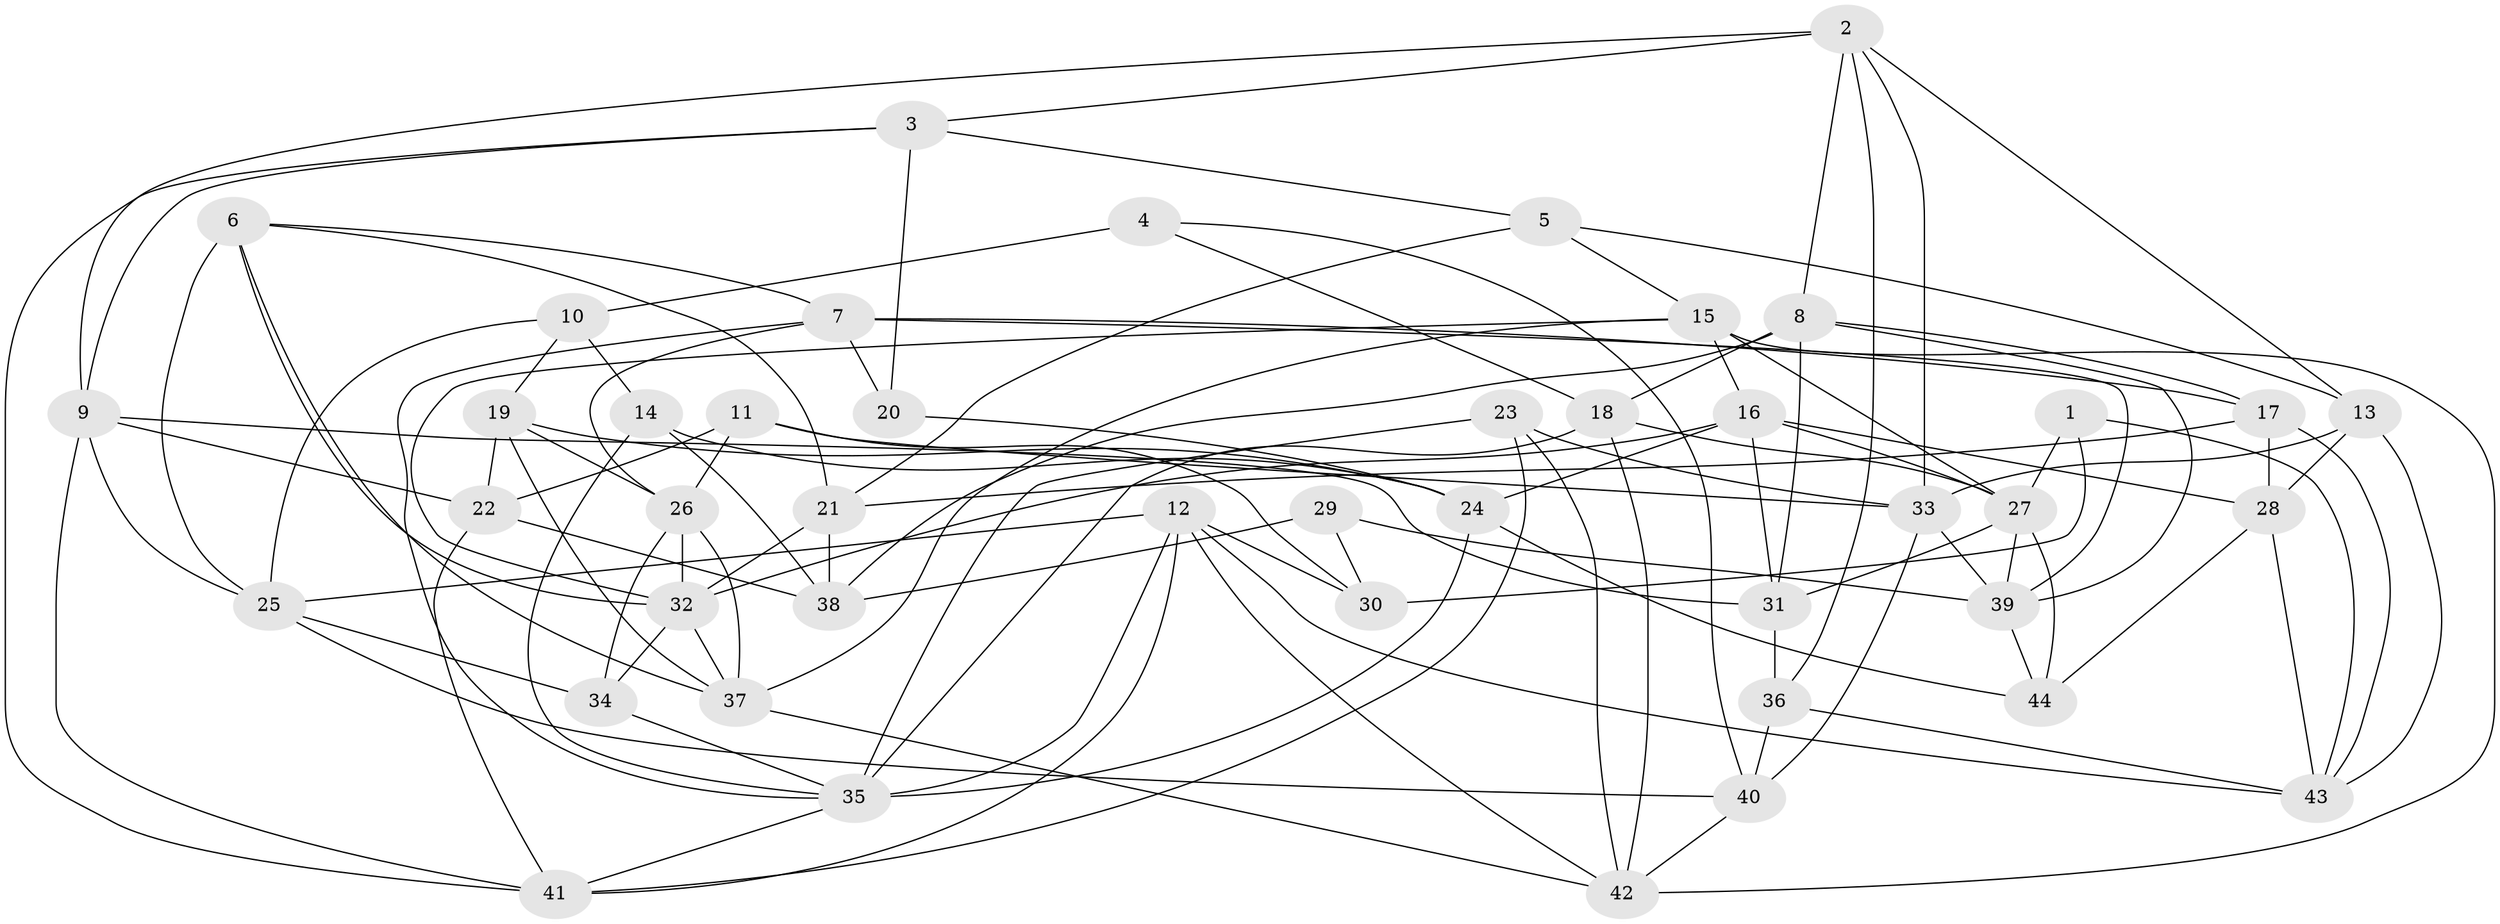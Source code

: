 // original degree distribution, {4: 1.0}
// Generated by graph-tools (version 1.1) at 2025/38/03/04/25 23:38:19]
// undirected, 44 vertices, 113 edges
graph export_dot {
  node [color=gray90,style=filled];
  1;
  2;
  3;
  4;
  5;
  6;
  7;
  8;
  9;
  10;
  11;
  12;
  13;
  14;
  15;
  16;
  17;
  18;
  19;
  20;
  21;
  22;
  23;
  24;
  25;
  26;
  27;
  28;
  29;
  30;
  31;
  32;
  33;
  34;
  35;
  36;
  37;
  38;
  39;
  40;
  41;
  42;
  43;
  44;
  1 -- 27 [weight=1.0];
  1 -- 30 [weight=2.0];
  1 -- 43 [weight=1.0];
  2 -- 3 [weight=1.0];
  2 -- 8 [weight=1.0];
  2 -- 9 [weight=1.0];
  2 -- 13 [weight=1.0];
  2 -- 33 [weight=1.0];
  2 -- 36 [weight=1.0];
  3 -- 5 [weight=1.0];
  3 -- 9 [weight=1.0];
  3 -- 20 [weight=2.0];
  3 -- 41 [weight=1.0];
  4 -- 10 [weight=2.0];
  4 -- 18 [weight=1.0];
  4 -- 40 [weight=1.0];
  5 -- 13 [weight=1.0];
  5 -- 15 [weight=1.0];
  5 -- 21 [weight=1.0];
  6 -- 7 [weight=1.0];
  6 -- 21 [weight=1.0];
  6 -- 25 [weight=1.0];
  6 -- 32 [weight=2.0];
  6 -- 37 [weight=1.0];
  7 -- 17 [weight=1.0];
  7 -- 20 [weight=1.0];
  7 -- 26 [weight=1.0];
  7 -- 35 [weight=1.0];
  7 -- 39 [weight=1.0];
  8 -- 17 [weight=1.0];
  8 -- 18 [weight=1.0];
  8 -- 31 [weight=1.0];
  8 -- 38 [weight=1.0];
  8 -- 39 [weight=1.0];
  9 -- 22 [weight=1.0];
  9 -- 25 [weight=1.0];
  9 -- 31 [weight=1.0];
  9 -- 41 [weight=1.0];
  10 -- 14 [weight=1.0];
  10 -- 19 [weight=2.0];
  10 -- 25 [weight=1.0];
  11 -- 22 [weight=1.0];
  11 -- 26 [weight=1.0];
  11 -- 30 [weight=1.0];
  11 -- 33 [weight=1.0];
  12 -- 25 [weight=1.0];
  12 -- 30 [weight=1.0];
  12 -- 35 [weight=1.0];
  12 -- 41 [weight=1.0];
  12 -- 42 [weight=1.0];
  12 -- 43 [weight=1.0];
  13 -- 28 [weight=2.0];
  13 -- 33 [weight=1.0];
  13 -- 43 [weight=1.0];
  14 -- 24 [weight=1.0];
  14 -- 35 [weight=1.0];
  14 -- 38 [weight=1.0];
  15 -- 16 [weight=1.0];
  15 -- 27 [weight=1.0];
  15 -- 32 [weight=1.0];
  15 -- 37 [weight=1.0];
  15 -- 42 [weight=1.0];
  16 -- 24 [weight=1.0];
  16 -- 27 [weight=1.0];
  16 -- 28 [weight=1.0];
  16 -- 31 [weight=1.0];
  16 -- 32 [weight=1.0];
  17 -- 21 [weight=2.0];
  17 -- 28 [weight=1.0];
  17 -- 43 [weight=1.0];
  18 -- 27 [weight=2.0];
  18 -- 35 [weight=1.0];
  18 -- 42 [weight=1.0];
  19 -- 22 [weight=1.0];
  19 -- 24 [weight=1.0];
  19 -- 26 [weight=1.0];
  19 -- 37 [weight=1.0];
  20 -- 24 [weight=1.0];
  21 -- 32 [weight=1.0];
  21 -- 38 [weight=1.0];
  22 -- 38 [weight=2.0];
  22 -- 41 [weight=1.0];
  23 -- 33 [weight=3.0];
  23 -- 35 [weight=1.0];
  23 -- 41 [weight=1.0];
  23 -- 42 [weight=1.0];
  24 -- 35 [weight=1.0];
  24 -- 44 [weight=1.0];
  25 -- 34 [weight=1.0];
  25 -- 40 [weight=1.0];
  26 -- 32 [weight=1.0];
  26 -- 34 [weight=1.0];
  26 -- 37 [weight=1.0];
  27 -- 31 [weight=1.0];
  27 -- 39 [weight=1.0];
  27 -- 44 [weight=1.0];
  28 -- 43 [weight=1.0];
  28 -- 44 [weight=1.0];
  29 -- 30 [weight=2.0];
  29 -- 38 [weight=1.0];
  29 -- 39 [weight=1.0];
  31 -- 36 [weight=2.0];
  32 -- 34 [weight=1.0];
  32 -- 37 [weight=1.0];
  33 -- 39 [weight=1.0];
  33 -- 40 [weight=1.0];
  34 -- 35 [weight=1.0];
  35 -- 41 [weight=1.0];
  36 -- 40 [weight=2.0];
  36 -- 43 [weight=1.0];
  37 -- 42 [weight=1.0];
  39 -- 44 [weight=1.0];
  40 -- 42 [weight=1.0];
}

